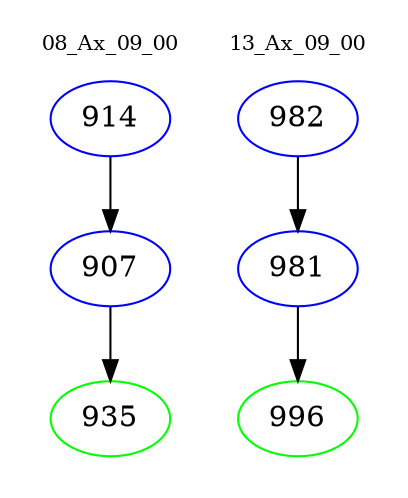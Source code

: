 digraph{
subgraph cluster_0 {
color = white
label = "08_Ax_09_00";
fontsize=10;
T0_914 [label="914", color="blue"]
T0_914 -> T0_907 [color="black"]
T0_907 [label="907", color="blue"]
T0_907 -> T0_935 [color="black"]
T0_935 [label="935", color="green"]
}
subgraph cluster_1 {
color = white
label = "13_Ax_09_00";
fontsize=10;
T1_982 [label="982", color="blue"]
T1_982 -> T1_981 [color="black"]
T1_981 [label="981", color="blue"]
T1_981 -> T1_996 [color="black"]
T1_996 [label="996", color="green"]
}
}
